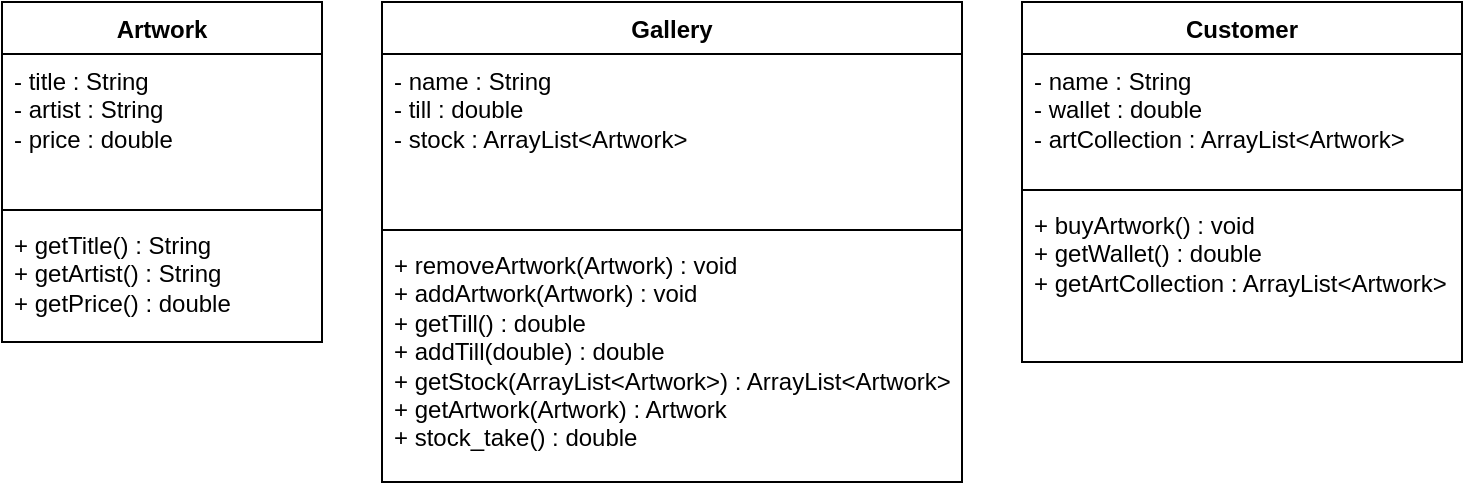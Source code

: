 <mxfile version="23.1.1" type="device">
  <diagram name="Page-1" id="aUhm-2cw7fQXJ3CE9i9V">
    <mxGraphModel dx="918" dy="458" grid="1" gridSize="10" guides="1" tooltips="1" connect="1" arrows="1" fold="1" page="1" pageScale="1" pageWidth="827" pageHeight="1169" math="0" shadow="0">
      <root>
        <mxCell id="0" />
        <mxCell id="1" parent="0" />
        <mxCell id="yzdNArOSsK1gX2W_lpv4-5" value="Gallery" style="swimlane;fontStyle=1;align=center;verticalAlign=top;childLayout=stackLayout;horizontal=1;startSize=26;horizontalStack=0;resizeParent=1;resizeParentMax=0;resizeLast=0;collapsible=1;marginBottom=0;whiteSpace=wrap;html=1;" vertex="1" parent="1">
          <mxGeometry x="240" y="80" width="290" height="240" as="geometry" />
        </mxCell>
        <mxCell id="yzdNArOSsK1gX2W_lpv4-6" value="- name : String&lt;br&gt;- till : double&lt;br&gt;- stock : ArrayList&amp;lt;Artwork&amp;gt;&lt;br&gt;" style="text;strokeColor=none;fillColor=none;align=left;verticalAlign=top;spacingLeft=4;spacingRight=4;overflow=hidden;rotatable=0;points=[[0,0.5],[1,0.5]];portConstraint=eastwest;whiteSpace=wrap;html=1;" vertex="1" parent="yzdNArOSsK1gX2W_lpv4-5">
          <mxGeometry y="26" width="290" height="84" as="geometry" />
        </mxCell>
        <mxCell id="yzdNArOSsK1gX2W_lpv4-7" value="" style="line;strokeWidth=1;fillColor=none;align=left;verticalAlign=middle;spacingTop=-1;spacingLeft=3;spacingRight=3;rotatable=0;labelPosition=right;points=[];portConstraint=eastwest;strokeColor=inherit;" vertex="1" parent="yzdNArOSsK1gX2W_lpv4-5">
          <mxGeometry y="110" width="290" height="8" as="geometry" />
        </mxCell>
        <mxCell id="yzdNArOSsK1gX2W_lpv4-8" value="+ removeArtwork(Artwork) : void&lt;br&gt;+ addArtwork(Artwork) : void&lt;br&gt;+ getTill() : double&lt;br&gt;+ addTill(double) : double&lt;br&gt;+ getStock(ArrayList&amp;lt;Artwork&amp;gt;) : ArrayList&amp;lt;Artwork&amp;gt;&lt;br&gt;+ getArtwork(Artwork) : Artwork&lt;br&gt;+ stock_take() : double" style="text;strokeColor=none;fillColor=none;align=left;verticalAlign=top;spacingLeft=4;spacingRight=4;overflow=hidden;rotatable=0;points=[[0,0.5],[1,0.5]];portConstraint=eastwest;whiteSpace=wrap;html=1;" vertex="1" parent="yzdNArOSsK1gX2W_lpv4-5">
          <mxGeometry y="118" width="290" height="122" as="geometry" />
        </mxCell>
        <mxCell id="yzdNArOSsK1gX2W_lpv4-9" value="Customer" style="swimlane;fontStyle=1;align=center;verticalAlign=top;childLayout=stackLayout;horizontal=1;startSize=26;horizontalStack=0;resizeParent=1;resizeParentMax=0;resizeLast=0;collapsible=1;marginBottom=0;whiteSpace=wrap;html=1;" vertex="1" parent="1">
          <mxGeometry x="560" y="80" width="220" height="180" as="geometry" />
        </mxCell>
        <mxCell id="yzdNArOSsK1gX2W_lpv4-10" value="- name : String&lt;br&gt;- wallet : double&lt;br&gt;- artCollection : ArrayList&amp;lt;Artwork&amp;gt;" style="text;strokeColor=none;fillColor=none;align=left;verticalAlign=top;spacingLeft=4;spacingRight=4;overflow=hidden;rotatable=0;points=[[0,0.5],[1,0.5]];portConstraint=eastwest;whiteSpace=wrap;html=1;" vertex="1" parent="yzdNArOSsK1gX2W_lpv4-9">
          <mxGeometry y="26" width="220" height="64" as="geometry" />
        </mxCell>
        <mxCell id="yzdNArOSsK1gX2W_lpv4-11" value="" style="line;strokeWidth=1;fillColor=none;align=left;verticalAlign=middle;spacingTop=-1;spacingLeft=3;spacingRight=3;rotatable=0;labelPosition=right;points=[];portConstraint=eastwest;strokeColor=inherit;" vertex="1" parent="yzdNArOSsK1gX2W_lpv4-9">
          <mxGeometry y="90" width="220" height="8" as="geometry" />
        </mxCell>
        <mxCell id="yzdNArOSsK1gX2W_lpv4-12" value="+ buyArtwork() : void&lt;br&gt;+ getWallet() : double&lt;br&gt;+ getArtCollection : ArrayList&amp;lt;Artwork&amp;gt;&lt;br&gt;" style="text;strokeColor=none;fillColor=none;align=left;verticalAlign=top;spacingLeft=4;spacingRight=4;overflow=hidden;rotatable=0;points=[[0,0.5],[1,0.5]];portConstraint=eastwest;whiteSpace=wrap;html=1;" vertex="1" parent="yzdNArOSsK1gX2W_lpv4-9">
          <mxGeometry y="98" width="220" height="82" as="geometry" />
        </mxCell>
        <mxCell id="yzdNArOSsK1gX2W_lpv4-21" value="Artwork" style="swimlane;fontStyle=1;align=center;verticalAlign=top;childLayout=stackLayout;horizontal=1;startSize=26;horizontalStack=0;resizeParent=1;resizeParentMax=0;resizeLast=0;collapsible=1;marginBottom=0;whiteSpace=wrap;html=1;" vertex="1" parent="1">
          <mxGeometry x="50" y="80" width="160" height="170" as="geometry" />
        </mxCell>
        <mxCell id="yzdNArOSsK1gX2W_lpv4-22" value="- title : String&lt;br style=&quot;border-color: var(--border-color);&quot;&gt;- artist : String&lt;br style=&quot;border-color: var(--border-color);&quot;&gt;- price : double" style="text;strokeColor=none;fillColor=none;align=left;verticalAlign=top;spacingLeft=4;spacingRight=4;overflow=hidden;rotatable=0;points=[[0,0.5],[1,0.5]];portConstraint=eastwest;whiteSpace=wrap;html=1;" vertex="1" parent="yzdNArOSsK1gX2W_lpv4-21">
          <mxGeometry y="26" width="160" height="74" as="geometry" />
        </mxCell>
        <mxCell id="yzdNArOSsK1gX2W_lpv4-23" value="" style="line;strokeWidth=1;fillColor=none;align=left;verticalAlign=middle;spacingTop=-1;spacingLeft=3;spacingRight=3;rotatable=0;labelPosition=right;points=[];portConstraint=eastwest;strokeColor=inherit;" vertex="1" parent="yzdNArOSsK1gX2W_lpv4-21">
          <mxGeometry y="100" width="160" height="8" as="geometry" />
        </mxCell>
        <mxCell id="yzdNArOSsK1gX2W_lpv4-24" value="+ getTitle() : String&lt;br&gt;+ getArtist() : String&lt;br&gt;+ getPrice() : double" style="text;strokeColor=none;fillColor=none;align=left;verticalAlign=top;spacingLeft=4;spacingRight=4;overflow=hidden;rotatable=0;points=[[0,0.5],[1,0.5]];portConstraint=eastwest;whiteSpace=wrap;html=1;" vertex="1" parent="yzdNArOSsK1gX2W_lpv4-21">
          <mxGeometry y="108" width="160" height="62" as="geometry" />
        </mxCell>
      </root>
    </mxGraphModel>
  </diagram>
</mxfile>
